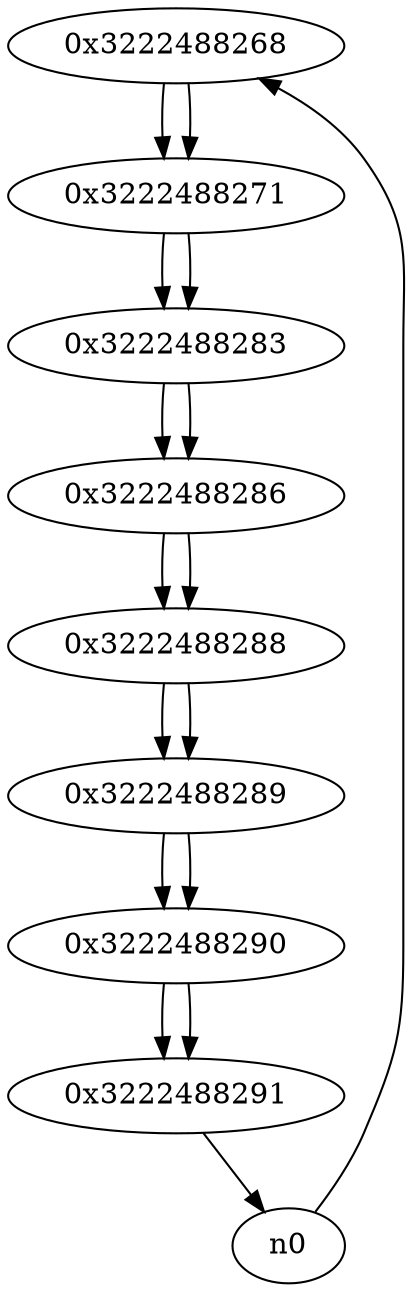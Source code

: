 digraph G{
/* nodes */
  n1 [label="0x3222488268"]
  n2 [label="0x3222488271"]
  n3 [label="0x3222488283"]
  n4 [label="0x3222488286"]
  n5 [label="0x3222488288"]
  n6 [label="0x3222488289"]
  n7 [label="0x3222488290"]
  n8 [label="0x3222488291"]
/* edges */
n1 -> n2;
n0 -> n1;
n2 -> n3;
n1 -> n2;
n3 -> n4;
n2 -> n3;
n4 -> n5;
n3 -> n4;
n5 -> n6;
n4 -> n5;
n6 -> n7;
n5 -> n6;
n7 -> n8;
n6 -> n7;
n8 -> n0;
n7 -> n8;
}
